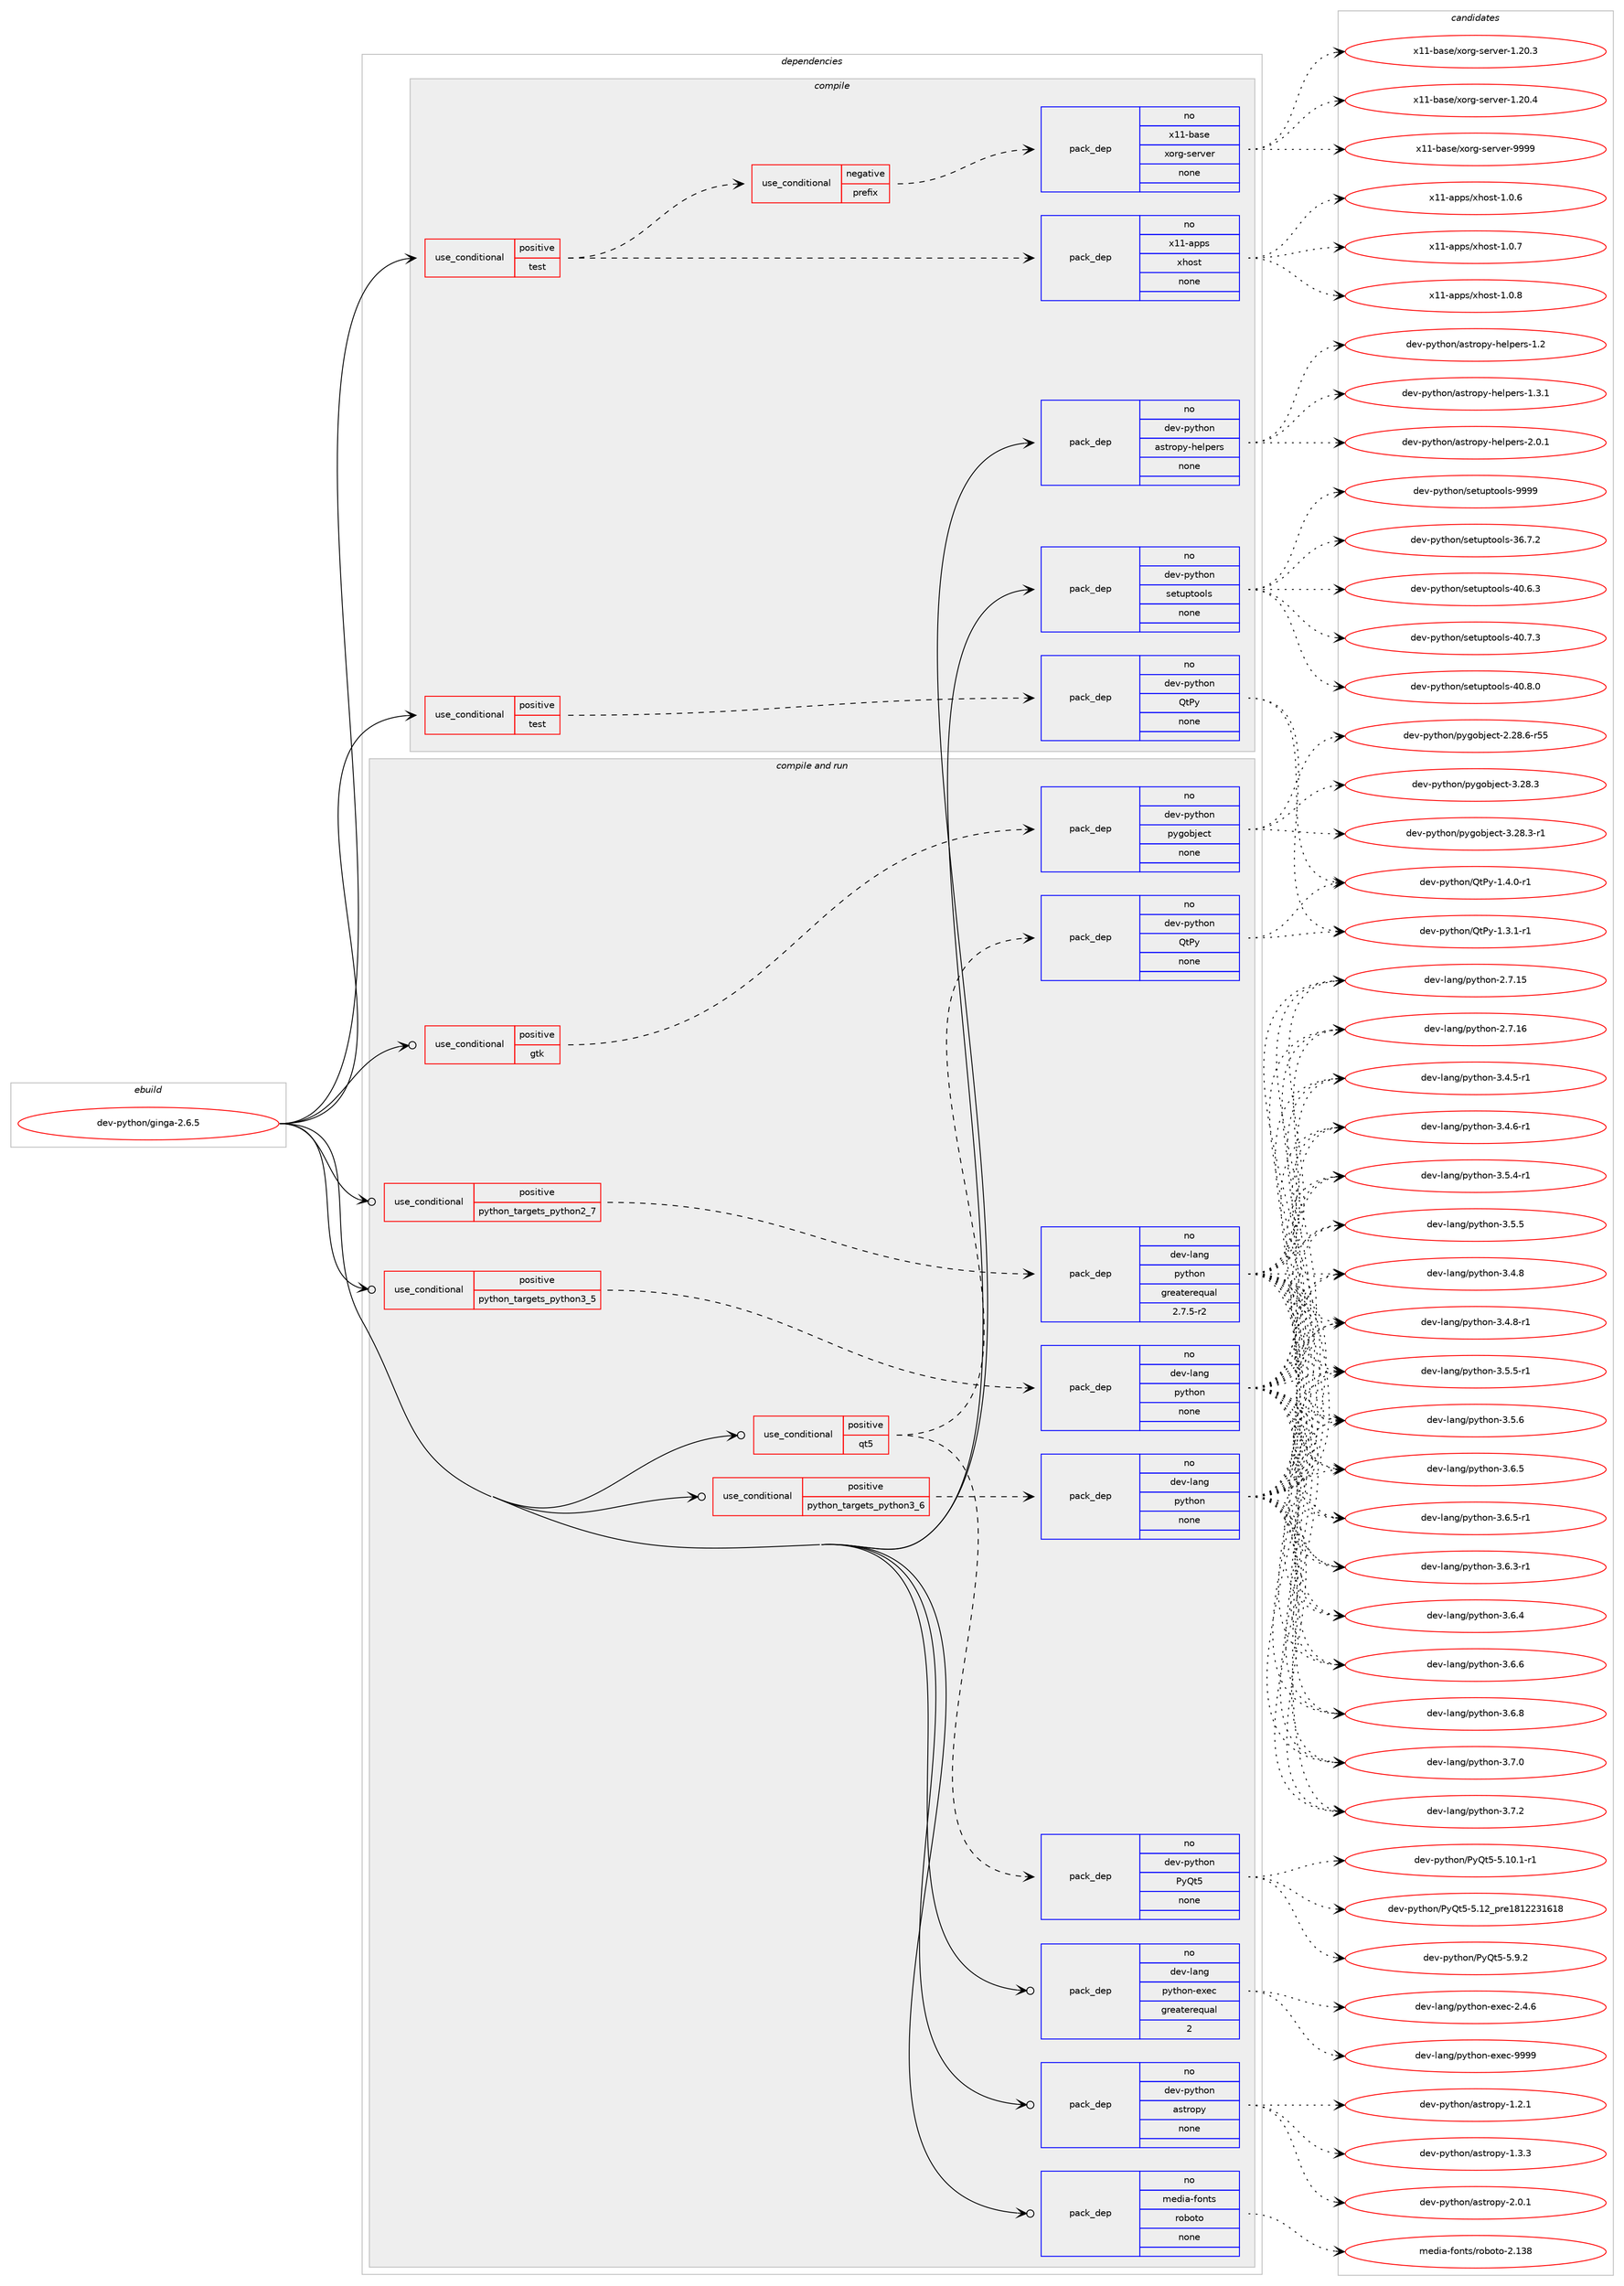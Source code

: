 digraph prolog {

# *************
# Graph options
# *************

newrank=true;
concentrate=true;
compound=true;
graph [rankdir=LR,fontname=Helvetica,fontsize=10,ranksep=1.5];#, ranksep=2.5, nodesep=0.2];
edge  [arrowhead=vee];
node  [fontname=Helvetica,fontsize=10];

# **********
# The ebuild
# **********

subgraph cluster_leftcol {
color=gray;
rank=same;
label=<<i>ebuild</i>>;
id [label="dev-python/ginga-2.6.5", color=red, width=4, href="../dev-python/ginga-2.6.5.svg"];
}

# ****************
# The dependencies
# ****************

subgraph cluster_midcol {
color=gray;
label=<<i>dependencies</i>>;
subgraph cluster_compile {
fillcolor="#eeeeee";
style=filled;
label=<<i>compile</i>>;
subgraph cond374933 {
dependency1411098 [label=<<TABLE BORDER="0" CELLBORDER="1" CELLSPACING="0" CELLPADDING="4"><TR><TD ROWSPAN="3" CELLPADDING="10">use_conditional</TD></TR><TR><TD>positive</TD></TR><TR><TD>test</TD></TR></TABLE>>, shape=none, color=red];
subgraph cond374934 {
dependency1411099 [label=<<TABLE BORDER="0" CELLBORDER="1" CELLSPACING="0" CELLPADDING="4"><TR><TD ROWSPAN="3" CELLPADDING="10">use_conditional</TD></TR><TR><TD>negative</TD></TR><TR><TD>prefix</TD></TR></TABLE>>, shape=none, color=red];
subgraph pack1012906 {
dependency1411100 [label=<<TABLE BORDER="0" CELLBORDER="1" CELLSPACING="0" CELLPADDING="4" WIDTH="220"><TR><TD ROWSPAN="6" CELLPADDING="30">pack_dep</TD></TR><TR><TD WIDTH="110">no</TD></TR><TR><TD>x11-base</TD></TR><TR><TD>xorg-server</TD></TR><TR><TD>none</TD></TR><TR><TD></TD></TR></TABLE>>, shape=none, color=blue];
}
dependency1411099:e -> dependency1411100:w [weight=20,style="dashed",arrowhead="vee"];
}
dependency1411098:e -> dependency1411099:w [weight=20,style="dashed",arrowhead="vee"];
subgraph pack1012907 {
dependency1411101 [label=<<TABLE BORDER="0" CELLBORDER="1" CELLSPACING="0" CELLPADDING="4" WIDTH="220"><TR><TD ROWSPAN="6" CELLPADDING="30">pack_dep</TD></TR><TR><TD WIDTH="110">no</TD></TR><TR><TD>x11-apps</TD></TR><TR><TD>xhost</TD></TR><TR><TD>none</TD></TR><TR><TD></TD></TR></TABLE>>, shape=none, color=blue];
}
dependency1411098:e -> dependency1411101:w [weight=20,style="dashed",arrowhead="vee"];
}
id:e -> dependency1411098:w [weight=20,style="solid",arrowhead="vee"];
subgraph cond374935 {
dependency1411102 [label=<<TABLE BORDER="0" CELLBORDER="1" CELLSPACING="0" CELLPADDING="4"><TR><TD ROWSPAN="3" CELLPADDING="10">use_conditional</TD></TR><TR><TD>positive</TD></TR><TR><TD>test</TD></TR></TABLE>>, shape=none, color=red];
subgraph pack1012908 {
dependency1411103 [label=<<TABLE BORDER="0" CELLBORDER="1" CELLSPACING="0" CELLPADDING="4" WIDTH="220"><TR><TD ROWSPAN="6" CELLPADDING="30">pack_dep</TD></TR><TR><TD WIDTH="110">no</TD></TR><TR><TD>dev-python</TD></TR><TR><TD>QtPy</TD></TR><TR><TD>none</TD></TR><TR><TD></TD></TR></TABLE>>, shape=none, color=blue];
}
dependency1411102:e -> dependency1411103:w [weight=20,style="dashed",arrowhead="vee"];
}
id:e -> dependency1411102:w [weight=20,style="solid",arrowhead="vee"];
subgraph pack1012909 {
dependency1411104 [label=<<TABLE BORDER="0" CELLBORDER="1" CELLSPACING="0" CELLPADDING="4" WIDTH="220"><TR><TD ROWSPAN="6" CELLPADDING="30">pack_dep</TD></TR><TR><TD WIDTH="110">no</TD></TR><TR><TD>dev-python</TD></TR><TR><TD>astropy-helpers</TD></TR><TR><TD>none</TD></TR><TR><TD></TD></TR></TABLE>>, shape=none, color=blue];
}
id:e -> dependency1411104:w [weight=20,style="solid",arrowhead="vee"];
subgraph pack1012910 {
dependency1411105 [label=<<TABLE BORDER="0" CELLBORDER="1" CELLSPACING="0" CELLPADDING="4" WIDTH="220"><TR><TD ROWSPAN="6" CELLPADDING="30">pack_dep</TD></TR><TR><TD WIDTH="110">no</TD></TR><TR><TD>dev-python</TD></TR><TR><TD>setuptools</TD></TR><TR><TD>none</TD></TR><TR><TD></TD></TR></TABLE>>, shape=none, color=blue];
}
id:e -> dependency1411105:w [weight=20,style="solid",arrowhead="vee"];
}
subgraph cluster_compileandrun {
fillcolor="#eeeeee";
style=filled;
label=<<i>compile and run</i>>;
subgraph cond374936 {
dependency1411106 [label=<<TABLE BORDER="0" CELLBORDER="1" CELLSPACING="0" CELLPADDING="4"><TR><TD ROWSPAN="3" CELLPADDING="10">use_conditional</TD></TR><TR><TD>positive</TD></TR><TR><TD>gtk</TD></TR></TABLE>>, shape=none, color=red];
subgraph pack1012911 {
dependency1411107 [label=<<TABLE BORDER="0" CELLBORDER="1" CELLSPACING="0" CELLPADDING="4" WIDTH="220"><TR><TD ROWSPAN="6" CELLPADDING="30">pack_dep</TD></TR><TR><TD WIDTH="110">no</TD></TR><TR><TD>dev-python</TD></TR><TR><TD>pygobject</TD></TR><TR><TD>none</TD></TR><TR><TD></TD></TR></TABLE>>, shape=none, color=blue];
}
dependency1411106:e -> dependency1411107:w [weight=20,style="dashed",arrowhead="vee"];
}
id:e -> dependency1411106:w [weight=20,style="solid",arrowhead="odotvee"];
subgraph cond374937 {
dependency1411108 [label=<<TABLE BORDER="0" CELLBORDER="1" CELLSPACING="0" CELLPADDING="4"><TR><TD ROWSPAN="3" CELLPADDING="10">use_conditional</TD></TR><TR><TD>positive</TD></TR><TR><TD>python_targets_python2_7</TD></TR></TABLE>>, shape=none, color=red];
subgraph pack1012912 {
dependency1411109 [label=<<TABLE BORDER="0" CELLBORDER="1" CELLSPACING="0" CELLPADDING="4" WIDTH="220"><TR><TD ROWSPAN="6" CELLPADDING="30">pack_dep</TD></TR><TR><TD WIDTH="110">no</TD></TR><TR><TD>dev-lang</TD></TR><TR><TD>python</TD></TR><TR><TD>greaterequal</TD></TR><TR><TD>2.7.5-r2</TD></TR></TABLE>>, shape=none, color=blue];
}
dependency1411108:e -> dependency1411109:w [weight=20,style="dashed",arrowhead="vee"];
}
id:e -> dependency1411108:w [weight=20,style="solid",arrowhead="odotvee"];
subgraph cond374938 {
dependency1411110 [label=<<TABLE BORDER="0" CELLBORDER="1" CELLSPACING="0" CELLPADDING="4"><TR><TD ROWSPAN="3" CELLPADDING="10">use_conditional</TD></TR><TR><TD>positive</TD></TR><TR><TD>python_targets_python3_5</TD></TR></TABLE>>, shape=none, color=red];
subgraph pack1012913 {
dependency1411111 [label=<<TABLE BORDER="0" CELLBORDER="1" CELLSPACING="0" CELLPADDING="4" WIDTH="220"><TR><TD ROWSPAN="6" CELLPADDING="30">pack_dep</TD></TR><TR><TD WIDTH="110">no</TD></TR><TR><TD>dev-lang</TD></TR><TR><TD>python</TD></TR><TR><TD>none</TD></TR><TR><TD></TD></TR></TABLE>>, shape=none, color=blue];
}
dependency1411110:e -> dependency1411111:w [weight=20,style="dashed",arrowhead="vee"];
}
id:e -> dependency1411110:w [weight=20,style="solid",arrowhead="odotvee"];
subgraph cond374939 {
dependency1411112 [label=<<TABLE BORDER="0" CELLBORDER="1" CELLSPACING="0" CELLPADDING="4"><TR><TD ROWSPAN="3" CELLPADDING="10">use_conditional</TD></TR><TR><TD>positive</TD></TR><TR><TD>python_targets_python3_6</TD></TR></TABLE>>, shape=none, color=red];
subgraph pack1012914 {
dependency1411113 [label=<<TABLE BORDER="0" CELLBORDER="1" CELLSPACING="0" CELLPADDING="4" WIDTH="220"><TR><TD ROWSPAN="6" CELLPADDING="30">pack_dep</TD></TR><TR><TD WIDTH="110">no</TD></TR><TR><TD>dev-lang</TD></TR><TR><TD>python</TD></TR><TR><TD>none</TD></TR><TR><TD></TD></TR></TABLE>>, shape=none, color=blue];
}
dependency1411112:e -> dependency1411113:w [weight=20,style="dashed",arrowhead="vee"];
}
id:e -> dependency1411112:w [weight=20,style="solid",arrowhead="odotvee"];
subgraph cond374940 {
dependency1411114 [label=<<TABLE BORDER="0" CELLBORDER="1" CELLSPACING="0" CELLPADDING="4"><TR><TD ROWSPAN="3" CELLPADDING="10">use_conditional</TD></TR><TR><TD>positive</TD></TR><TR><TD>qt5</TD></TR></TABLE>>, shape=none, color=red];
subgraph pack1012915 {
dependency1411115 [label=<<TABLE BORDER="0" CELLBORDER="1" CELLSPACING="0" CELLPADDING="4" WIDTH="220"><TR><TD ROWSPAN="6" CELLPADDING="30">pack_dep</TD></TR><TR><TD WIDTH="110">no</TD></TR><TR><TD>dev-python</TD></TR><TR><TD>PyQt5</TD></TR><TR><TD>none</TD></TR><TR><TD></TD></TR></TABLE>>, shape=none, color=blue];
}
dependency1411114:e -> dependency1411115:w [weight=20,style="dashed",arrowhead="vee"];
subgraph pack1012916 {
dependency1411116 [label=<<TABLE BORDER="0" CELLBORDER="1" CELLSPACING="0" CELLPADDING="4" WIDTH="220"><TR><TD ROWSPAN="6" CELLPADDING="30">pack_dep</TD></TR><TR><TD WIDTH="110">no</TD></TR><TR><TD>dev-python</TD></TR><TR><TD>QtPy</TD></TR><TR><TD>none</TD></TR><TR><TD></TD></TR></TABLE>>, shape=none, color=blue];
}
dependency1411114:e -> dependency1411116:w [weight=20,style="dashed",arrowhead="vee"];
}
id:e -> dependency1411114:w [weight=20,style="solid",arrowhead="odotvee"];
subgraph pack1012917 {
dependency1411117 [label=<<TABLE BORDER="0" CELLBORDER="1" CELLSPACING="0" CELLPADDING="4" WIDTH="220"><TR><TD ROWSPAN="6" CELLPADDING="30">pack_dep</TD></TR><TR><TD WIDTH="110">no</TD></TR><TR><TD>dev-lang</TD></TR><TR><TD>python-exec</TD></TR><TR><TD>greaterequal</TD></TR><TR><TD>2</TD></TR></TABLE>>, shape=none, color=blue];
}
id:e -> dependency1411117:w [weight=20,style="solid",arrowhead="odotvee"];
subgraph pack1012918 {
dependency1411118 [label=<<TABLE BORDER="0" CELLBORDER="1" CELLSPACING="0" CELLPADDING="4" WIDTH="220"><TR><TD ROWSPAN="6" CELLPADDING="30">pack_dep</TD></TR><TR><TD WIDTH="110">no</TD></TR><TR><TD>dev-python</TD></TR><TR><TD>astropy</TD></TR><TR><TD>none</TD></TR><TR><TD></TD></TR></TABLE>>, shape=none, color=blue];
}
id:e -> dependency1411118:w [weight=20,style="solid",arrowhead="odotvee"];
subgraph pack1012919 {
dependency1411119 [label=<<TABLE BORDER="0" CELLBORDER="1" CELLSPACING="0" CELLPADDING="4" WIDTH="220"><TR><TD ROWSPAN="6" CELLPADDING="30">pack_dep</TD></TR><TR><TD WIDTH="110">no</TD></TR><TR><TD>media-fonts</TD></TR><TR><TD>roboto</TD></TR><TR><TD>none</TD></TR><TR><TD></TD></TR></TABLE>>, shape=none, color=blue];
}
id:e -> dependency1411119:w [weight=20,style="solid",arrowhead="odotvee"];
}
subgraph cluster_run {
fillcolor="#eeeeee";
style=filled;
label=<<i>run</i>>;
}
}

# **************
# The candidates
# **************

subgraph cluster_choices {
rank=same;
color=gray;
label=<<i>candidates</i>>;

subgraph choice1012906 {
color=black;
nodesep=1;
choice1204949459897115101471201111141034511510111411810111445494650484651 [label="x11-base/xorg-server-1.20.3", color=red, width=4,href="../x11-base/xorg-server-1.20.3.svg"];
choice1204949459897115101471201111141034511510111411810111445494650484652 [label="x11-base/xorg-server-1.20.4", color=red, width=4,href="../x11-base/xorg-server-1.20.4.svg"];
choice120494945989711510147120111114103451151011141181011144557575757 [label="x11-base/xorg-server-9999", color=red, width=4,href="../x11-base/xorg-server-9999.svg"];
dependency1411100:e -> choice1204949459897115101471201111141034511510111411810111445494650484651:w [style=dotted,weight="100"];
dependency1411100:e -> choice1204949459897115101471201111141034511510111411810111445494650484652:w [style=dotted,weight="100"];
dependency1411100:e -> choice120494945989711510147120111114103451151011141181011144557575757:w [style=dotted,weight="100"];
}
subgraph choice1012907 {
color=black;
nodesep=1;
choice1204949459711211211547120104111115116454946484654 [label="x11-apps/xhost-1.0.6", color=red, width=4,href="../x11-apps/xhost-1.0.6.svg"];
choice1204949459711211211547120104111115116454946484655 [label="x11-apps/xhost-1.0.7", color=red, width=4,href="../x11-apps/xhost-1.0.7.svg"];
choice1204949459711211211547120104111115116454946484656 [label="x11-apps/xhost-1.0.8", color=red, width=4,href="../x11-apps/xhost-1.0.8.svg"];
dependency1411101:e -> choice1204949459711211211547120104111115116454946484654:w [style=dotted,weight="100"];
dependency1411101:e -> choice1204949459711211211547120104111115116454946484655:w [style=dotted,weight="100"];
dependency1411101:e -> choice1204949459711211211547120104111115116454946484656:w [style=dotted,weight="100"];
}
subgraph choice1012908 {
color=black;
nodesep=1;
choice100101118451121211161041111104781116801214549465146494511449 [label="dev-python/QtPy-1.3.1-r1", color=red, width=4,href="../dev-python/QtPy-1.3.1-r1.svg"];
choice100101118451121211161041111104781116801214549465246484511449 [label="dev-python/QtPy-1.4.0-r1", color=red, width=4,href="../dev-python/QtPy-1.4.0-r1.svg"];
dependency1411103:e -> choice100101118451121211161041111104781116801214549465146494511449:w [style=dotted,weight="100"];
dependency1411103:e -> choice100101118451121211161041111104781116801214549465246484511449:w [style=dotted,weight="100"];
}
subgraph choice1012909 {
color=black;
nodesep=1;
choice1001011184511212111610411111047971151161141111121214510410110811210111411545494650 [label="dev-python/astropy-helpers-1.2", color=red, width=4,href="../dev-python/astropy-helpers-1.2.svg"];
choice10010111845112121116104111110479711511611411111212145104101108112101114115454946514649 [label="dev-python/astropy-helpers-1.3.1", color=red, width=4,href="../dev-python/astropy-helpers-1.3.1.svg"];
choice10010111845112121116104111110479711511611411111212145104101108112101114115455046484649 [label="dev-python/astropy-helpers-2.0.1", color=red, width=4,href="../dev-python/astropy-helpers-2.0.1.svg"];
dependency1411104:e -> choice1001011184511212111610411111047971151161141111121214510410110811210111411545494650:w [style=dotted,weight="100"];
dependency1411104:e -> choice10010111845112121116104111110479711511611411111212145104101108112101114115454946514649:w [style=dotted,weight="100"];
dependency1411104:e -> choice10010111845112121116104111110479711511611411111212145104101108112101114115455046484649:w [style=dotted,weight="100"];
}
subgraph choice1012910 {
color=black;
nodesep=1;
choice100101118451121211161041111104711510111611711211611111110811545515446554650 [label="dev-python/setuptools-36.7.2", color=red, width=4,href="../dev-python/setuptools-36.7.2.svg"];
choice100101118451121211161041111104711510111611711211611111110811545524846544651 [label="dev-python/setuptools-40.6.3", color=red, width=4,href="../dev-python/setuptools-40.6.3.svg"];
choice100101118451121211161041111104711510111611711211611111110811545524846554651 [label="dev-python/setuptools-40.7.3", color=red, width=4,href="../dev-python/setuptools-40.7.3.svg"];
choice100101118451121211161041111104711510111611711211611111110811545524846564648 [label="dev-python/setuptools-40.8.0", color=red, width=4,href="../dev-python/setuptools-40.8.0.svg"];
choice10010111845112121116104111110471151011161171121161111111081154557575757 [label="dev-python/setuptools-9999", color=red, width=4,href="../dev-python/setuptools-9999.svg"];
dependency1411105:e -> choice100101118451121211161041111104711510111611711211611111110811545515446554650:w [style=dotted,weight="100"];
dependency1411105:e -> choice100101118451121211161041111104711510111611711211611111110811545524846544651:w [style=dotted,weight="100"];
dependency1411105:e -> choice100101118451121211161041111104711510111611711211611111110811545524846554651:w [style=dotted,weight="100"];
dependency1411105:e -> choice100101118451121211161041111104711510111611711211611111110811545524846564648:w [style=dotted,weight="100"];
dependency1411105:e -> choice10010111845112121116104111110471151011161171121161111111081154557575757:w [style=dotted,weight="100"];
}
subgraph choice1012911 {
color=black;
nodesep=1;
choice1001011184511212111610411111047112121103111981061019911645504650564654451145353 [label="dev-python/pygobject-2.28.6-r55", color=red, width=4,href="../dev-python/pygobject-2.28.6-r55.svg"];
choice1001011184511212111610411111047112121103111981061019911645514650564651 [label="dev-python/pygobject-3.28.3", color=red, width=4,href="../dev-python/pygobject-3.28.3.svg"];
choice10010111845112121116104111110471121211031119810610199116455146505646514511449 [label="dev-python/pygobject-3.28.3-r1", color=red, width=4,href="../dev-python/pygobject-3.28.3-r1.svg"];
dependency1411107:e -> choice1001011184511212111610411111047112121103111981061019911645504650564654451145353:w [style=dotted,weight="100"];
dependency1411107:e -> choice1001011184511212111610411111047112121103111981061019911645514650564651:w [style=dotted,weight="100"];
dependency1411107:e -> choice10010111845112121116104111110471121211031119810610199116455146505646514511449:w [style=dotted,weight="100"];
}
subgraph choice1012912 {
color=black;
nodesep=1;
choice10010111845108971101034711212111610411111045504655464953 [label="dev-lang/python-2.7.15", color=red, width=4,href="../dev-lang/python-2.7.15.svg"];
choice10010111845108971101034711212111610411111045504655464954 [label="dev-lang/python-2.7.16", color=red, width=4,href="../dev-lang/python-2.7.16.svg"];
choice1001011184510897110103471121211161041111104551465246534511449 [label="dev-lang/python-3.4.5-r1", color=red, width=4,href="../dev-lang/python-3.4.5-r1.svg"];
choice1001011184510897110103471121211161041111104551465246544511449 [label="dev-lang/python-3.4.6-r1", color=red, width=4,href="../dev-lang/python-3.4.6-r1.svg"];
choice100101118451089711010347112121116104111110455146524656 [label="dev-lang/python-3.4.8", color=red, width=4,href="../dev-lang/python-3.4.8.svg"];
choice1001011184510897110103471121211161041111104551465246564511449 [label="dev-lang/python-3.4.8-r1", color=red, width=4,href="../dev-lang/python-3.4.8-r1.svg"];
choice1001011184510897110103471121211161041111104551465346524511449 [label="dev-lang/python-3.5.4-r1", color=red, width=4,href="../dev-lang/python-3.5.4-r1.svg"];
choice100101118451089711010347112121116104111110455146534653 [label="dev-lang/python-3.5.5", color=red, width=4,href="../dev-lang/python-3.5.5.svg"];
choice1001011184510897110103471121211161041111104551465346534511449 [label="dev-lang/python-3.5.5-r1", color=red, width=4,href="../dev-lang/python-3.5.5-r1.svg"];
choice100101118451089711010347112121116104111110455146534654 [label="dev-lang/python-3.5.6", color=red, width=4,href="../dev-lang/python-3.5.6.svg"];
choice1001011184510897110103471121211161041111104551465446514511449 [label="dev-lang/python-3.6.3-r1", color=red, width=4,href="../dev-lang/python-3.6.3-r1.svg"];
choice100101118451089711010347112121116104111110455146544652 [label="dev-lang/python-3.6.4", color=red, width=4,href="../dev-lang/python-3.6.4.svg"];
choice100101118451089711010347112121116104111110455146544653 [label="dev-lang/python-3.6.5", color=red, width=4,href="../dev-lang/python-3.6.5.svg"];
choice1001011184510897110103471121211161041111104551465446534511449 [label="dev-lang/python-3.6.5-r1", color=red, width=4,href="../dev-lang/python-3.6.5-r1.svg"];
choice100101118451089711010347112121116104111110455146544654 [label="dev-lang/python-3.6.6", color=red, width=4,href="../dev-lang/python-3.6.6.svg"];
choice100101118451089711010347112121116104111110455146544656 [label="dev-lang/python-3.6.8", color=red, width=4,href="../dev-lang/python-3.6.8.svg"];
choice100101118451089711010347112121116104111110455146554648 [label="dev-lang/python-3.7.0", color=red, width=4,href="../dev-lang/python-3.7.0.svg"];
choice100101118451089711010347112121116104111110455146554650 [label="dev-lang/python-3.7.2", color=red, width=4,href="../dev-lang/python-3.7.2.svg"];
dependency1411109:e -> choice10010111845108971101034711212111610411111045504655464953:w [style=dotted,weight="100"];
dependency1411109:e -> choice10010111845108971101034711212111610411111045504655464954:w [style=dotted,weight="100"];
dependency1411109:e -> choice1001011184510897110103471121211161041111104551465246534511449:w [style=dotted,weight="100"];
dependency1411109:e -> choice1001011184510897110103471121211161041111104551465246544511449:w [style=dotted,weight="100"];
dependency1411109:e -> choice100101118451089711010347112121116104111110455146524656:w [style=dotted,weight="100"];
dependency1411109:e -> choice1001011184510897110103471121211161041111104551465246564511449:w [style=dotted,weight="100"];
dependency1411109:e -> choice1001011184510897110103471121211161041111104551465346524511449:w [style=dotted,weight="100"];
dependency1411109:e -> choice100101118451089711010347112121116104111110455146534653:w [style=dotted,weight="100"];
dependency1411109:e -> choice1001011184510897110103471121211161041111104551465346534511449:w [style=dotted,weight="100"];
dependency1411109:e -> choice100101118451089711010347112121116104111110455146534654:w [style=dotted,weight="100"];
dependency1411109:e -> choice1001011184510897110103471121211161041111104551465446514511449:w [style=dotted,weight="100"];
dependency1411109:e -> choice100101118451089711010347112121116104111110455146544652:w [style=dotted,weight="100"];
dependency1411109:e -> choice100101118451089711010347112121116104111110455146544653:w [style=dotted,weight="100"];
dependency1411109:e -> choice1001011184510897110103471121211161041111104551465446534511449:w [style=dotted,weight="100"];
dependency1411109:e -> choice100101118451089711010347112121116104111110455146544654:w [style=dotted,weight="100"];
dependency1411109:e -> choice100101118451089711010347112121116104111110455146544656:w [style=dotted,weight="100"];
dependency1411109:e -> choice100101118451089711010347112121116104111110455146554648:w [style=dotted,weight="100"];
dependency1411109:e -> choice100101118451089711010347112121116104111110455146554650:w [style=dotted,weight="100"];
}
subgraph choice1012913 {
color=black;
nodesep=1;
choice10010111845108971101034711212111610411111045504655464953 [label="dev-lang/python-2.7.15", color=red, width=4,href="../dev-lang/python-2.7.15.svg"];
choice10010111845108971101034711212111610411111045504655464954 [label="dev-lang/python-2.7.16", color=red, width=4,href="../dev-lang/python-2.7.16.svg"];
choice1001011184510897110103471121211161041111104551465246534511449 [label="dev-lang/python-3.4.5-r1", color=red, width=4,href="../dev-lang/python-3.4.5-r1.svg"];
choice1001011184510897110103471121211161041111104551465246544511449 [label="dev-lang/python-3.4.6-r1", color=red, width=4,href="../dev-lang/python-3.4.6-r1.svg"];
choice100101118451089711010347112121116104111110455146524656 [label="dev-lang/python-3.4.8", color=red, width=4,href="../dev-lang/python-3.4.8.svg"];
choice1001011184510897110103471121211161041111104551465246564511449 [label="dev-lang/python-3.4.8-r1", color=red, width=4,href="../dev-lang/python-3.4.8-r1.svg"];
choice1001011184510897110103471121211161041111104551465346524511449 [label="dev-lang/python-3.5.4-r1", color=red, width=4,href="../dev-lang/python-3.5.4-r1.svg"];
choice100101118451089711010347112121116104111110455146534653 [label="dev-lang/python-3.5.5", color=red, width=4,href="../dev-lang/python-3.5.5.svg"];
choice1001011184510897110103471121211161041111104551465346534511449 [label="dev-lang/python-3.5.5-r1", color=red, width=4,href="../dev-lang/python-3.5.5-r1.svg"];
choice100101118451089711010347112121116104111110455146534654 [label="dev-lang/python-3.5.6", color=red, width=4,href="../dev-lang/python-3.5.6.svg"];
choice1001011184510897110103471121211161041111104551465446514511449 [label="dev-lang/python-3.6.3-r1", color=red, width=4,href="../dev-lang/python-3.6.3-r1.svg"];
choice100101118451089711010347112121116104111110455146544652 [label="dev-lang/python-3.6.4", color=red, width=4,href="../dev-lang/python-3.6.4.svg"];
choice100101118451089711010347112121116104111110455146544653 [label="dev-lang/python-3.6.5", color=red, width=4,href="../dev-lang/python-3.6.5.svg"];
choice1001011184510897110103471121211161041111104551465446534511449 [label="dev-lang/python-3.6.5-r1", color=red, width=4,href="../dev-lang/python-3.6.5-r1.svg"];
choice100101118451089711010347112121116104111110455146544654 [label="dev-lang/python-3.6.6", color=red, width=4,href="../dev-lang/python-3.6.6.svg"];
choice100101118451089711010347112121116104111110455146544656 [label="dev-lang/python-3.6.8", color=red, width=4,href="../dev-lang/python-3.6.8.svg"];
choice100101118451089711010347112121116104111110455146554648 [label="dev-lang/python-3.7.0", color=red, width=4,href="../dev-lang/python-3.7.0.svg"];
choice100101118451089711010347112121116104111110455146554650 [label="dev-lang/python-3.7.2", color=red, width=4,href="../dev-lang/python-3.7.2.svg"];
dependency1411111:e -> choice10010111845108971101034711212111610411111045504655464953:w [style=dotted,weight="100"];
dependency1411111:e -> choice10010111845108971101034711212111610411111045504655464954:w [style=dotted,weight="100"];
dependency1411111:e -> choice1001011184510897110103471121211161041111104551465246534511449:w [style=dotted,weight="100"];
dependency1411111:e -> choice1001011184510897110103471121211161041111104551465246544511449:w [style=dotted,weight="100"];
dependency1411111:e -> choice100101118451089711010347112121116104111110455146524656:w [style=dotted,weight="100"];
dependency1411111:e -> choice1001011184510897110103471121211161041111104551465246564511449:w [style=dotted,weight="100"];
dependency1411111:e -> choice1001011184510897110103471121211161041111104551465346524511449:w [style=dotted,weight="100"];
dependency1411111:e -> choice100101118451089711010347112121116104111110455146534653:w [style=dotted,weight="100"];
dependency1411111:e -> choice1001011184510897110103471121211161041111104551465346534511449:w [style=dotted,weight="100"];
dependency1411111:e -> choice100101118451089711010347112121116104111110455146534654:w [style=dotted,weight="100"];
dependency1411111:e -> choice1001011184510897110103471121211161041111104551465446514511449:w [style=dotted,weight="100"];
dependency1411111:e -> choice100101118451089711010347112121116104111110455146544652:w [style=dotted,weight="100"];
dependency1411111:e -> choice100101118451089711010347112121116104111110455146544653:w [style=dotted,weight="100"];
dependency1411111:e -> choice1001011184510897110103471121211161041111104551465446534511449:w [style=dotted,weight="100"];
dependency1411111:e -> choice100101118451089711010347112121116104111110455146544654:w [style=dotted,weight="100"];
dependency1411111:e -> choice100101118451089711010347112121116104111110455146544656:w [style=dotted,weight="100"];
dependency1411111:e -> choice100101118451089711010347112121116104111110455146554648:w [style=dotted,weight="100"];
dependency1411111:e -> choice100101118451089711010347112121116104111110455146554650:w [style=dotted,weight="100"];
}
subgraph choice1012914 {
color=black;
nodesep=1;
choice10010111845108971101034711212111610411111045504655464953 [label="dev-lang/python-2.7.15", color=red, width=4,href="../dev-lang/python-2.7.15.svg"];
choice10010111845108971101034711212111610411111045504655464954 [label="dev-lang/python-2.7.16", color=red, width=4,href="../dev-lang/python-2.7.16.svg"];
choice1001011184510897110103471121211161041111104551465246534511449 [label="dev-lang/python-3.4.5-r1", color=red, width=4,href="../dev-lang/python-3.4.5-r1.svg"];
choice1001011184510897110103471121211161041111104551465246544511449 [label="dev-lang/python-3.4.6-r1", color=red, width=4,href="../dev-lang/python-3.4.6-r1.svg"];
choice100101118451089711010347112121116104111110455146524656 [label="dev-lang/python-3.4.8", color=red, width=4,href="../dev-lang/python-3.4.8.svg"];
choice1001011184510897110103471121211161041111104551465246564511449 [label="dev-lang/python-3.4.8-r1", color=red, width=4,href="../dev-lang/python-3.4.8-r1.svg"];
choice1001011184510897110103471121211161041111104551465346524511449 [label="dev-lang/python-3.5.4-r1", color=red, width=4,href="../dev-lang/python-3.5.4-r1.svg"];
choice100101118451089711010347112121116104111110455146534653 [label="dev-lang/python-3.5.5", color=red, width=4,href="../dev-lang/python-3.5.5.svg"];
choice1001011184510897110103471121211161041111104551465346534511449 [label="dev-lang/python-3.5.5-r1", color=red, width=4,href="../dev-lang/python-3.5.5-r1.svg"];
choice100101118451089711010347112121116104111110455146534654 [label="dev-lang/python-3.5.6", color=red, width=4,href="../dev-lang/python-3.5.6.svg"];
choice1001011184510897110103471121211161041111104551465446514511449 [label="dev-lang/python-3.6.3-r1", color=red, width=4,href="../dev-lang/python-3.6.3-r1.svg"];
choice100101118451089711010347112121116104111110455146544652 [label="dev-lang/python-3.6.4", color=red, width=4,href="../dev-lang/python-3.6.4.svg"];
choice100101118451089711010347112121116104111110455146544653 [label="dev-lang/python-3.6.5", color=red, width=4,href="../dev-lang/python-3.6.5.svg"];
choice1001011184510897110103471121211161041111104551465446534511449 [label="dev-lang/python-3.6.5-r1", color=red, width=4,href="../dev-lang/python-3.6.5-r1.svg"];
choice100101118451089711010347112121116104111110455146544654 [label="dev-lang/python-3.6.6", color=red, width=4,href="../dev-lang/python-3.6.6.svg"];
choice100101118451089711010347112121116104111110455146544656 [label="dev-lang/python-3.6.8", color=red, width=4,href="../dev-lang/python-3.6.8.svg"];
choice100101118451089711010347112121116104111110455146554648 [label="dev-lang/python-3.7.0", color=red, width=4,href="../dev-lang/python-3.7.0.svg"];
choice100101118451089711010347112121116104111110455146554650 [label="dev-lang/python-3.7.2", color=red, width=4,href="../dev-lang/python-3.7.2.svg"];
dependency1411113:e -> choice10010111845108971101034711212111610411111045504655464953:w [style=dotted,weight="100"];
dependency1411113:e -> choice10010111845108971101034711212111610411111045504655464954:w [style=dotted,weight="100"];
dependency1411113:e -> choice1001011184510897110103471121211161041111104551465246534511449:w [style=dotted,weight="100"];
dependency1411113:e -> choice1001011184510897110103471121211161041111104551465246544511449:w [style=dotted,weight="100"];
dependency1411113:e -> choice100101118451089711010347112121116104111110455146524656:w [style=dotted,weight="100"];
dependency1411113:e -> choice1001011184510897110103471121211161041111104551465246564511449:w [style=dotted,weight="100"];
dependency1411113:e -> choice1001011184510897110103471121211161041111104551465346524511449:w [style=dotted,weight="100"];
dependency1411113:e -> choice100101118451089711010347112121116104111110455146534653:w [style=dotted,weight="100"];
dependency1411113:e -> choice1001011184510897110103471121211161041111104551465346534511449:w [style=dotted,weight="100"];
dependency1411113:e -> choice100101118451089711010347112121116104111110455146534654:w [style=dotted,weight="100"];
dependency1411113:e -> choice1001011184510897110103471121211161041111104551465446514511449:w [style=dotted,weight="100"];
dependency1411113:e -> choice100101118451089711010347112121116104111110455146544652:w [style=dotted,weight="100"];
dependency1411113:e -> choice100101118451089711010347112121116104111110455146544653:w [style=dotted,weight="100"];
dependency1411113:e -> choice1001011184510897110103471121211161041111104551465446534511449:w [style=dotted,weight="100"];
dependency1411113:e -> choice100101118451089711010347112121116104111110455146544654:w [style=dotted,weight="100"];
dependency1411113:e -> choice100101118451089711010347112121116104111110455146544656:w [style=dotted,weight="100"];
dependency1411113:e -> choice100101118451089711010347112121116104111110455146554648:w [style=dotted,weight="100"];
dependency1411113:e -> choice100101118451089711010347112121116104111110455146554650:w [style=dotted,weight="100"];
}
subgraph choice1012915 {
color=black;
nodesep=1;
choice1001011184511212111610411111047801218111653455346494846494511449 [label="dev-python/PyQt5-5.10.1-r1", color=red, width=4,href="../dev-python/PyQt5-5.10.1-r1.svg"];
choice100101118451121211161041111104780121811165345534649509511211410149564950505149544956 [label="dev-python/PyQt5-5.12_pre1812231618", color=red, width=4,href="../dev-python/PyQt5-5.12_pre1812231618.svg"];
choice1001011184511212111610411111047801218111653455346574650 [label="dev-python/PyQt5-5.9.2", color=red, width=4,href="../dev-python/PyQt5-5.9.2.svg"];
dependency1411115:e -> choice1001011184511212111610411111047801218111653455346494846494511449:w [style=dotted,weight="100"];
dependency1411115:e -> choice100101118451121211161041111104780121811165345534649509511211410149564950505149544956:w [style=dotted,weight="100"];
dependency1411115:e -> choice1001011184511212111610411111047801218111653455346574650:w [style=dotted,weight="100"];
}
subgraph choice1012916 {
color=black;
nodesep=1;
choice100101118451121211161041111104781116801214549465146494511449 [label="dev-python/QtPy-1.3.1-r1", color=red, width=4,href="../dev-python/QtPy-1.3.1-r1.svg"];
choice100101118451121211161041111104781116801214549465246484511449 [label="dev-python/QtPy-1.4.0-r1", color=red, width=4,href="../dev-python/QtPy-1.4.0-r1.svg"];
dependency1411116:e -> choice100101118451121211161041111104781116801214549465146494511449:w [style=dotted,weight="100"];
dependency1411116:e -> choice100101118451121211161041111104781116801214549465246484511449:w [style=dotted,weight="100"];
}
subgraph choice1012917 {
color=black;
nodesep=1;
choice1001011184510897110103471121211161041111104510112010199455046524654 [label="dev-lang/python-exec-2.4.6", color=red, width=4,href="../dev-lang/python-exec-2.4.6.svg"];
choice10010111845108971101034711212111610411111045101120101994557575757 [label="dev-lang/python-exec-9999", color=red, width=4,href="../dev-lang/python-exec-9999.svg"];
dependency1411117:e -> choice1001011184510897110103471121211161041111104510112010199455046524654:w [style=dotted,weight="100"];
dependency1411117:e -> choice10010111845108971101034711212111610411111045101120101994557575757:w [style=dotted,weight="100"];
}
subgraph choice1012918 {
color=black;
nodesep=1;
choice100101118451121211161041111104797115116114111112121454946504649 [label="dev-python/astropy-1.2.1", color=red, width=4,href="../dev-python/astropy-1.2.1.svg"];
choice100101118451121211161041111104797115116114111112121454946514651 [label="dev-python/astropy-1.3.3", color=red, width=4,href="../dev-python/astropy-1.3.3.svg"];
choice100101118451121211161041111104797115116114111112121455046484649 [label="dev-python/astropy-2.0.1", color=red, width=4,href="../dev-python/astropy-2.0.1.svg"];
dependency1411118:e -> choice100101118451121211161041111104797115116114111112121454946504649:w [style=dotted,weight="100"];
dependency1411118:e -> choice100101118451121211161041111104797115116114111112121454946514651:w [style=dotted,weight="100"];
dependency1411118:e -> choice100101118451121211161041111104797115116114111112121455046484649:w [style=dotted,weight="100"];
}
subgraph choice1012919 {
color=black;
nodesep=1;
choice10910110010597451021111101161154711411198111116111455046495156 [label="media-fonts/roboto-2.138", color=red, width=4,href="../media-fonts/roboto-2.138.svg"];
dependency1411119:e -> choice10910110010597451021111101161154711411198111116111455046495156:w [style=dotted,weight="100"];
}
}

}
